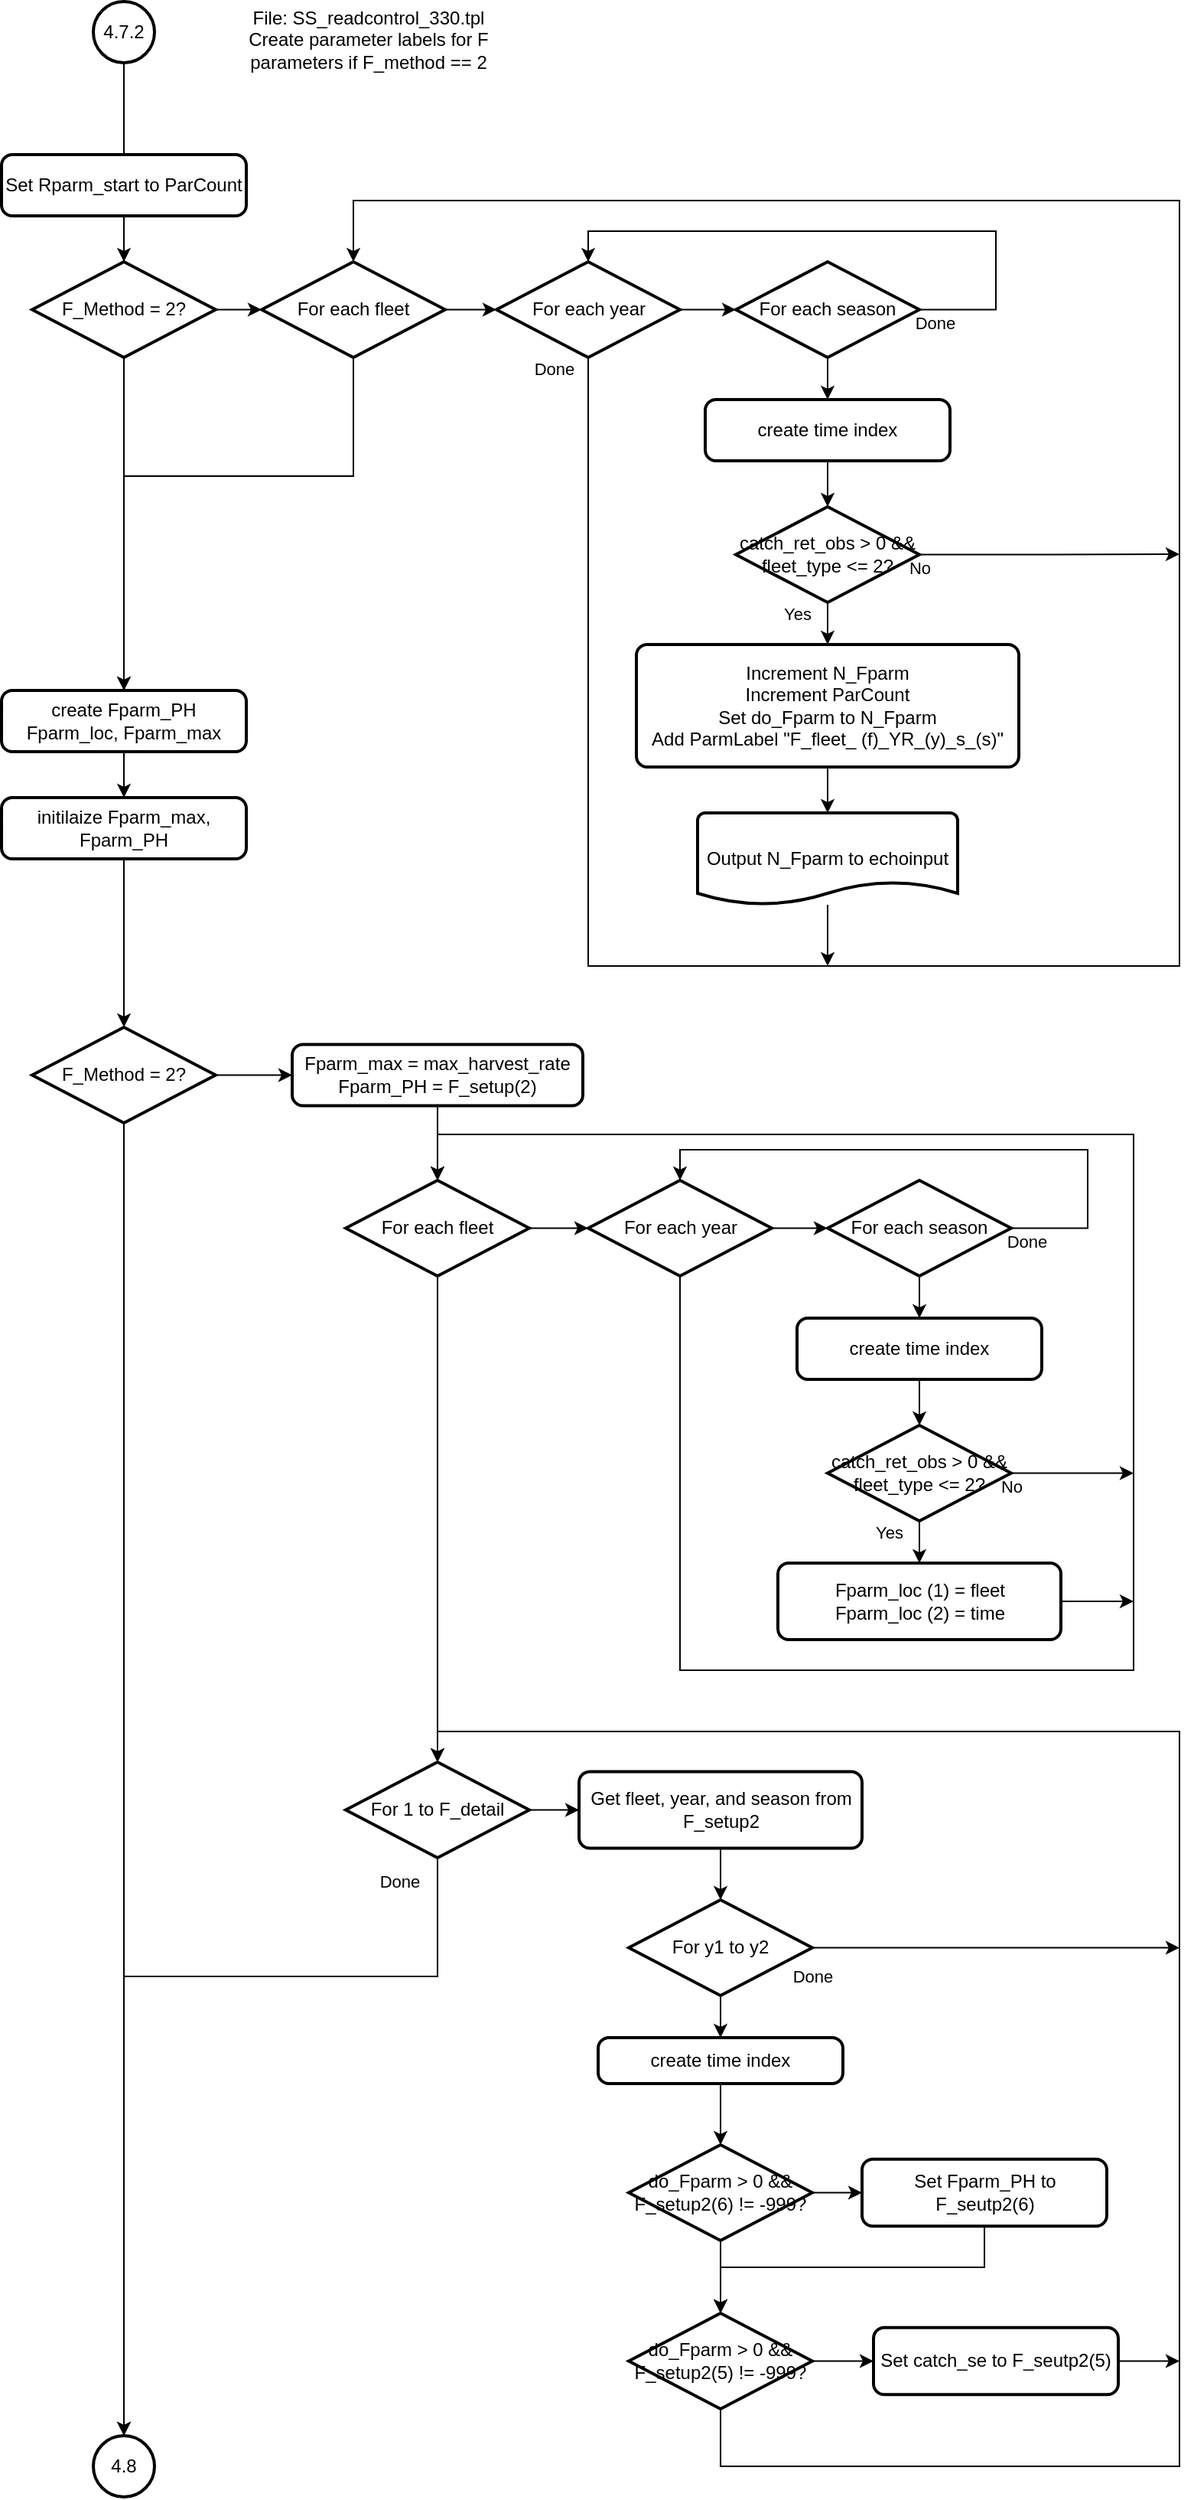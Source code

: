 <mxfile version="13.9.9" type="device"><diagram id="C5RBs43oDa-KdzZeNtuy" name="Page-1"><mxGraphModel dx="749" dy="1628" grid="1" gridSize="10" guides="1" tooltips="1" connect="1" arrows="1" fold="1" page="1" pageScale="1" pageWidth="827" pageHeight="1169" math="0" shadow="0"><root><mxCell id="WIyWlLk6GJQsqaUBKTNV-0"/><mxCell id="WIyWlLk6GJQsqaUBKTNV-1" parent="WIyWlLk6GJQsqaUBKTNV-0"/><mxCell id="l1NF9Nr6Wo9fiP8pzlbC-0" style="edgeStyle=orthogonalEdgeStyle;rounded=0;orthogonalLoop=1;jettySize=auto;html=1;" parent="WIyWlLk6GJQsqaUBKTNV-1" source="l1NF9Nr6Wo9fiP8pzlbC-1" edge="1"><mxGeometry relative="1" as="geometry"><mxPoint x="110" y="-990" as="targetPoint"/><mxPoint x="110" y="-1050" as="sourcePoint"/></mxGeometry></mxCell><mxCell id="l1NF9Nr6Wo9fiP8pzlbC-1" value="4.7.2" style="strokeWidth=2;html=1;shape=mxgraph.flowchart.start_2;whiteSpace=wrap;" parent="WIyWlLk6GJQsqaUBKTNV-1" vertex="1"><mxGeometry x="90" y="-1110" width="40" height="40" as="geometry"/></mxCell><mxCell id="l1NF9Nr6Wo9fiP8pzlbC-2" value="File: SS_readcontrol_330.tpl&lt;br&gt;Create parameter labels for F parameters if F_method == 2" style="text;html=1;strokeColor=none;fillColor=none;align=center;verticalAlign=middle;whiteSpace=wrap;rounded=0;" parent="WIyWlLk6GJQsqaUBKTNV-1" vertex="1"><mxGeometry x="160" y="-1110" width="220" height="50" as="geometry"/></mxCell><mxCell id="2nWqjREBhRb_xjwurOxw-13" value="" style="edgeStyle=orthogonalEdgeStyle;rounded=0;orthogonalLoop=1;jettySize=auto;html=1;" edge="1" parent="WIyWlLk6GJQsqaUBKTNV-1" source="l1NF9Nr6Wo9fiP8pzlbC-4" target="2nWqjREBhRb_xjwurOxw-11"><mxGeometry relative="1" as="geometry"/></mxCell><mxCell id="l1NF9Nr6Wo9fiP8pzlbC-4" value="create time index" style="rounded=1;whiteSpace=wrap;html=1;absoluteArcSize=1;arcSize=14;strokeWidth=2;" parent="WIyWlLk6GJQsqaUBKTNV-1" vertex="1"><mxGeometry x="490" y="-850" width="160" height="40" as="geometry"/></mxCell><mxCell id="2nWqjREBhRb_xjwurOxw-6" value="" style="edgeStyle=orthogonalEdgeStyle;rounded=0;orthogonalLoop=1;jettySize=auto;html=1;" edge="1" parent="WIyWlLk6GJQsqaUBKTNV-1" source="l1NF9Nr6Wo9fiP8pzlbC-9" target="2nWqjREBhRb_xjwurOxw-2"><mxGeometry relative="1" as="geometry"/></mxCell><mxCell id="2nWqjREBhRb_xjwurOxw-23" style="edgeStyle=orthogonalEdgeStyle;rounded=0;orthogonalLoop=1;jettySize=auto;html=1;" edge="1" parent="WIyWlLk6GJQsqaUBKTNV-1" source="l1NF9Nr6Wo9fiP8pzlbC-9" target="2nWqjREBhRb_xjwurOxw-24"><mxGeometry relative="1" as="geometry"><mxPoint x="110" y="-670" as="targetPoint"/><Array as="points"><mxPoint x="260" y="-800"/><mxPoint x="110" y="-800"/></Array></mxGeometry></mxCell><mxCell id="l1NF9Nr6Wo9fiP8pzlbC-9" value="For each fleet" style="strokeWidth=2;html=1;shape=mxgraph.flowchart.decision;whiteSpace=wrap;" parent="WIyWlLk6GJQsqaUBKTNV-1" vertex="1"><mxGeometry x="200" y="-940" width="120" height="62.5" as="geometry"/></mxCell><mxCell id="2nWqjREBhRb_xjwurOxw-8" value="" style="edgeStyle=orthogonalEdgeStyle;rounded=0;orthogonalLoop=1;jettySize=auto;html=1;" edge="1" parent="WIyWlLk6GJQsqaUBKTNV-1" source="2nWqjREBhRb_xjwurOxw-0" target="2nWqjREBhRb_xjwurOxw-1"><mxGeometry relative="1" as="geometry"/></mxCell><mxCell id="2nWqjREBhRb_xjwurOxw-0" value="Set Rparm_start to ParCount" style="rounded=1;whiteSpace=wrap;html=1;absoluteArcSize=1;arcSize=14;strokeWidth=2;" vertex="1" parent="WIyWlLk6GJQsqaUBKTNV-1"><mxGeometry x="30" y="-1010" width="160" height="40" as="geometry"/></mxCell><mxCell id="2nWqjREBhRb_xjwurOxw-7" value="" style="edgeStyle=orthogonalEdgeStyle;rounded=0;orthogonalLoop=1;jettySize=auto;html=1;" edge="1" parent="WIyWlLk6GJQsqaUBKTNV-1" source="2nWqjREBhRb_xjwurOxw-1" target="l1NF9Nr6Wo9fiP8pzlbC-9"><mxGeometry relative="1" as="geometry"/></mxCell><mxCell id="2nWqjREBhRb_xjwurOxw-18" style="edgeStyle=orthogonalEdgeStyle;rounded=0;orthogonalLoop=1;jettySize=auto;html=1;" edge="1" parent="WIyWlLk6GJQsqaUBKTNV-1" source="2nWqjREBhRb_xjwurOxw-1" target="2nWqjREBhRb_xjwurOxw-24"><mxGeometry relative="1" as="geometry"><mxPoint x="110" y="-584" as="targetPoint"/></mxGeometry></mxCell><mxCell id="2nWqjREBhRb_xjwurOxw-1" value="F_Method = 2?" style="strokeWidth=2;html=1;shape=mxgraph.flowchart.decision;whiteSpace=wrap;" vertex="1" parent="WIyWlLk6GJQsqaUBKTNV-1"><mxGeometry x="50" y="-940" width="120" height="62.5" as="geometry"/></mxCell><mxCell id="2nWqjREBhRb_xjwurOxw-5" value="" style="edgeStyle=orthogonalEdgeStyle;rounded=0;orthogonalLoop=1;jettySize=auto;html=1;" edge="1" parent="WIyWlLk6GJQsqaUBKTNV-1" source="2nWqjREBhRb_xjwurOxw-2" target="2nWqjREBhRb_xjwurOxw-3"><mxGeometry relative="1" as="geometry"/></mxCell><mxCell id="2nWqjREBhRb_xjwurOxw-10" value="Done" style="edgeStyle=orthogonalEdgeStyle;rounded=0;orthogonalLoop=1;jettySize=auto;html=1;entryX=0.5;entryY=0;entryDx=0;entryDy=0;entryPerimeter=0;" edge="1" parent="WIyWlLk6GJQsqaUBKTNV-1" source="2nWqjREBhRb_xjwurOxw-2" target="l1NF9Nr6Wo9fiP8pzlbC-9"><mxGeometry x="-0.992" y="-23" relative="1" as="geometry"><Array as="points"><mxPoint x="414" y="-480"/><mxPoint x="800" y="-480"/><mxPoint x="800" y="-980"/><mxPoint x="260" y="-980"/></Array><mxPoint as="offset"/></mxGeometry></mxCell><mxCell id="2nWqjREBhRb_xjwurOxw-2" value="For each year" style="strokeWidth=2;html=1;shape=mxgraph.flowchart.decision;whiteSpace=wrap;" vertex="1" parent="WIyWlLk6GJQsqaUBKTNV-1"><mxGeometry x="353.5" y="-940" width="120" height="62.5" as="geometry"/></mxCell><mxCell id="2nWqjREBhRb_xjwurOxw-4" value="" style="edgeStyle=orthogonalEdgeStyle;rounded=0;orthogonalLoop=1;jettySize=auto;html=1;" edge="1" parent="WIyWlLk6GJQsqaUBKTNV-1" source="2nWqjREBhRb_xjwurOxw-3" target="l1NF9Nr6Wo9fiP8pzlbC-4"><mxGeometry relative="1" as="geometry"/></mxCell><mxCell id="2nWqjREBhRb_xjwurOxw-9" value="Done" style="edgeStyle=orthogonalEdgeStyle;rounded=0;orthogonalLoop=1;jettySize=auto;html=1;entryX=0.5;entryY=0;entryDx=0;entryDy=0;entryPerimeter=0;" edge="1" parent="WIyWlLk6GJQsqaUBKTNV-1" source="2nWqjREBhRb_xjwurOxw-3" target="2nWqjREBhRb_xjwurOxw-2"><mxGeometry x="-0.948" y="-9" relative="1" as="geometry"><Array as="points"><mxPoint x="680" y="-909"/><mxPoint x="680" y="-960"/><mxPoint x="414" y="-960"/></Array><mxPoint as="offset"/></mxGeometry></mxCell><mxCell id="2nWqjREBhRb_xjwurOxw-3" value="For each season" style="strokeWidth=2;html=1;shape=mxgraph.flowchart.decision;whiteSpace=wrap;" vertex="1" parent="WIyWlLk6GJQsqaUBKTNV-1"><mxGeometry x="510" y="-940" width="120" height="62.5" as="geometry"/></mxCell><mxCell id="2nWqjREBhRb_xjwurOxw-14" value="Yes" style="edgeStyle=orthogonalEdgeStyle;rounded=0;orthogonalLoop=1;jettySize=auto;html=1;" edge="1" parent="WIyWlLk6GJQsqaUBKTNV-1" source="2nWqjREBhRb_xjwurOxw-11" target="2nWqjREBhRb_xjwurOxw-12"><mxGeometry x="0.238" y="-20" relative="1" as="geometry"><mxPoint as="offset"/></mxGeometry></mxCell><mxCell id="2nWqjREBhRb_xjwurOxw-16" value="No" style="edgeStyle=orthogonalEdgeStyle;rounded=0;orthogonalLoop=1;jettySize=auto;html=1;" edge="1" parent="WIyWlLk6GJQsqaUBKTNV-1" source="2nWqjREBhRb_xjwurOxw-11"><mxGeometry x="-1" y="-9" relative="1" as="geometry"><mxPoint x="800" y="-749" as="targetPoint"/><mxPoint as="offset"/></mxGeometry></mxCell><mxCell id="2nWqjREBhRb_xjwurOxw-11" value="catch_ret_obs &amp;gt; 0 &amp;amp;&amp;amp;&lt;br&gt;fleet_type &amp;lt;= 2?" style="strokeWidth=2;html=1;shape=mxgraph.flowchart.decision;whiteSpace=wrap;" vertex="1" parent="WIyWlLk6GJQsqaUBKTNV-1"><mxGeometry x="510" y="-780" width="120" height="62.5" as="geometry"/></mxCell><mxCell id="2nWqjREBhRb_xjwurOxw-20" value="" style="edgeStyle=orthogonalEdgeStyle;rounded=0;orthogonalLoop=1;jettySize=auto;html=1;" edge="1" parent="WIyWlLk6GJQsqaUBKTNV-1" source="2nWqjREBhRb_xjwurOxw-12" target="2nWqjREBhRb_xjwurOxw-19"><mxGeometry relative="1" as="geometry"/></mxCell><mxCell id="2nWqjREBhRb_xjwurOxw-12" value="Increment N_Fparm&lt;br&gt;Increment ParCount&lt;br&gt;Set do_Fparm to N_Fparm&lt;br&gt;Add ParmLabel &quot;F_fleet_ (f)_YR_(y)_s_(s)&quot;" style="rounded=1;whiteSpace=wrap;html=1;absoluteArcSize=1;arcSize=14;strokeWidth=2;" vertex="1" parent="WIyWlLk6GJQsqaUBKTNV-1"><mxGeometry x="445" y="-690" width="250" height="80" as="geometry"/></mxCell><mxCell id="2nWqjREBhRb_xjwurOxw-21" style="edgeStyle=orthogonalEdgeStyle;rounded=0;orthogonalLoop=1;jettySize=auto;html=1;" edge="1" parent="WIyWlLk6GJQsqaUBKTNV-1" source="2nWqjREBhRb_xjwurOxw-19"><mxGeometry relative="1" as="geometry"><mxPoint x="570" y="-480" as="targetPoint"/></mxGeometry></mxCell><mxCell id="2nWqjREBhRb_xjwurOxw-19" value="Output N_Fparm to echoinput" style="strokeWidth=2;html=1;shape=mxgraph.flowchart.document2;whiteSpace=wrap;size=0.25;" vertex="1" parent="WIyWlLk6GJQsqaUBKTNV-1"><mxGeometry x="485" y="-580" width="170" height="60" as="geometry"/></mxCell><mxCell id="2nWqjREBhRb_xjwurOxw-27" value="" style="edgeStyle=orthogonalEdgeStyle;rounded=0;orthogonalLoop=1;jettySize=auto;html=1;" edge="1" parent="WIyWlLk6GJQsqaUBKTNV-1" source="2nWqjREBhRb_xjwurOxw-24" target="2nWqjREBhRb_xjwurOxw-26"><mxGeometry relative="1" as="geometry"/></mxCell><mxCell id="2nWqjREBhRb_xjwurOxw-24" value="create Fparm_PH&lt;br&gt;Fparm_loc, Fparm_max" style="rounded=1;whiteSpace=wrap;html=1;absoluteArcSize=1;arcSize=14;strokeWidth=2;" vertex="1" parent="WIyWlLk6GJQsqaUBKTNV-1"><mxGeometry x="30" y="-660" width="160" height="40" as="geometry"/></mxCell><mxCell id="2nWqjREBhRb_xjwurOxw-29" style="edgeStyle=orthogonalEdgeStyle;rounded=0;orthogonalLoop=1;jettySize=auto;html=1;" edge="1" parent="WIyWlLk6GJQsqaUBKTNV-1" source="2nWqjREBhRb_xjwurOxw-26" target="2nWqjREBhRb_xjwurOxw-28"><mxGeometry relative="1" as="geometry"/></mxCell><mxCell id="2nWqjREBhRb_xjwurOxw-26" value="initilaize Fparm_max, Fparm_PH" style="rounded=1;whiteSpace=wrap;html=1;absoluteArcSize=1;arcSize=14;strokeWidth=2;" vertex="1" parent="WIyWlLk6GJQsqaUBKTNV-1"><mxGeometry x="30" y="-590" width="160" height="40" as="geometry"/></mxCell><mxCell id="2nWqjREBhRb_xjwurOxw-41" value="" style="edgeStyle=orthogonalEdgeStyle;rounded=0;orthogonalLoop=1;jettySize=auto;html=1;" edge="1" parent="WIyWlLk6GJQsqaUBKTNV-1" source="2nWqjREBhRb_xjwurOxw-28" target="2nWqjREBhRb_xjwurOxw-30"><mxGeometry relative="1" as="geometry"/></mxCell><mxCell id="2nWqjREBhRb_xjwurOxw-73" style="edgeStyle=orthogonalEdgeStyle;rounded=0;orthogonalLoop=1;jettySize=auto;html=1;" edge="1" parent="WIyWlLk6GJQsqaUBKTNV-1" source="2nWqjREBhRb_xjwurOxw-28" target="2nWqjREBhRb_xjwurOxw-72"><mxGeometry relative="1" as="geometry"/></mxCell><mxCell id="2nWqjREBhRb_xjwurOxw-28" value="F_Method = 2?" style="strokeWidth=2;html=1;shape=mxgraph.flowchart.decision;whiteSpace=wrap;" vertex="1" parent="WIyWlLk6GJQsqaUBKTNV-1"><mxGeometry x="50" y="-440" width="120" height="62.5" as="geometry"/></mxCell><mxCell id="2nWqjREBhRb_xjwurOxw-40" value="" style="edgeStyle=orthogonalEdgeStyle;rounded=0;orthogonalLoop=1;jettySize=auto;html=1;" edge="1" parent="WIyWlLk6GJQsqaUBKTNV-1" source="2nWqjREBhRb_xjwurOxw-30" target="2nWqjREBhRb_xjwurOxw-39"><mxGeometry relative="1" as="geometry"/></mxCell><mxCell id="2nWqjREBhRb_xjwurOxw-30" value="Fparm_max = max_harvest_rate&lt;br&gt;Fparm_PH = F_setup(2)" style="rounded=1;whiteSpace=wrap;html=1;absoluteArcSize=1;arcSize=14;strokeWidth=2;" vertex="1" parent="WIyWlLk6GJQsqaUBKTNV-1"><mxGeometry x="220" y="-428.75" width="190" height="40" as="geometry"/></mxCell><mxCell id="2nWqjREBhRb_xjwurOxw-31" value="" style="edgeStyle=orthogonalEdgeStyle;rounded=0;orthogonalLoop=1;jettySize=auto;html=1;" edge="1" source="2nWqjREBhRb_xjwurOxw-32" parent="WIyWlLk6GJQsqaUBKTNV-1"><mxGeometry relative="1" as="geometry"><mxPoint x="630.029" y="-180" as="targetPoint"/></mxGeometry></mxCell><mxCell id="2nWqjREBhRb_xjwurOxw-32" value="create time index" style="rounded=1;whiteSpace=wrap;html=1;absoluteArcSize=1;arcSize=14;strokeWidth=2;" vertex="1" parent="WIyWlLk6GJQsqaUBKTNV-1"><mxGeometry x="550" y="-250" width="160" height="40" as="geometry"/></mxCell><mxCell id="2nWqjREBhRb_xjwurOxw-33" value="" style="edgeStyle=orthogonalEdgeStyle;rounded=0;orthogonalLoop=1;jettySize=auto;html=1;" edge="1" source="2nWqjREBhRb_xjwurOxw-39" target="2nWqjREBhRb_xjwurOxw-35" parent="WIyWlLk6GJQsqaUBKTNV-1"><mxGeometry relative="1" as="geometry"/></mxCell><mxCell id="2nWqjREBhRb_xjwurOxw-34" value="" style="edgeStyle=orthogonalEdgeStyle;rounded=0;orthogonalLoop=1;jettySize=auto;html=1;" edge="1" source="2nWqjREBhRb_xjwurOxw-35" target="2nWqjREBhRb_xjwurOxw-38" parent="WIyWlLk6GJQsqaUBKTNV-1"><mxGeometry relative="1" as="geometry"/></mxCell><mxCell id="2nWqjREBhRb_xjwurOxw-45" style="edgeStyle=orthogonalEdgeStyle;rounded=0;orthogonalLoop=1;jettySize=auto;html=1;exitX=0.5;exitY=1;exitDx=0;exitDy=0;exitPerimeter=0;" edge="1" parent="WIyWlLk6GJQsqaUBKTNV-1" source="2nWqjREBhRb_xjwurOxw-35" target="2nWqjREBhRb_xjwurOxw-39"><mxGeometry relative="1" as="geometry"><mxPoint x="473.286" y="-220" as="targetPoint"/><Array as="points"><mxPoint x="473" y="-20"/><mxPoint x="770" y="-20"/><mxPoint x="770" y="-370"/><mxPoint x="315" y="-370"/></Array></mxGeometry></mxCell><mxCell id="2nWqjREBhRb_xjwurOxw-35" value="For each year" style="strokeWidth=2;html=1;shape=mxgraph.flowchart.decision;whiteSpace=wrap;" vertex="1" parent="WIyWlLk6GJQsqaUBKTNV-1"><mxGeometry x="413.5" y="-340" width="120" height="62.5" as="geometry"/></mxCell><mxCell id="2nWqjREBhRb_xjwurOxw-36" value="" style="edgeStyle=orthogonalEdgeStyle;rounded=0;orthogonalLoop=1;jettySize=auto;html=1;" edge="1" source="2nWqjREBhRb_xjwurOxw-38" target="2nWqjREBhRb_xjwurOxw-32" parent="WIyWlLk6GJQsqaUBKTNV-1"><mxGeometry relative="1" as="geometry"/></mxCell><mxCell id="2nWqjREBhRb_xjwurOxw-37" value="Done" style="edgeStyle=orthogonalEdgeStyle;rounded=0;orthogonalLoop=1;jettySize=auto;html=1;entryX=0.5;entryY=0;entryDx=0;entryDy=0;entryPerimeter=0;" edge="1" source="2nWqjREBhRb_xjwurOxw-38" target="2nWqjREBhRb_xjwurOxw-35" parent="WIyWlLk6GJQsqaUBKTNV-1"><mxGeometry x="-0.948" y="-9" relative="1" as="geometry"><Array as="points"><mxPoint x="740" y="-309"/><mxPoint x="740" y="-360"/><mxPoint x="474" y="-360"/></Array><mxPoint as="offset"/></mxGeometry></mxCell><mxCell id="2nWqjREBhRb_xjwurOxw-38" value="For each season" style="strokeWidth=2;html=1;shape=mxgraph.flowchart.decision;whiteSpace=wrap;" vertex="1" parent="WIyWlLk6GJQsqaUBKTNV-1"><mxGeometry x="570" y="-340" width="120" height="62.5" as="geometry"/></mxCell><mxCell id="2nWqjREBhRb_xjwurOxw-49" style="edgeStyle=orthogonalEdgeStyle;rounded=0;orthogonalLoop=1;jettySize=auto;html=1;" edge="1" parent="WIyWlLk6GJQsqaUBKTNV-1" source="2nWqjREBhRb_xjwurOxw-39"><mxGeometry relative="1" as="geometry"><mxPoint x="315" y="40" as="targetPoint"/></mxGeometry></mxCell><mxCell id="2nWqjREBhRb_xjwurOxw-39" value="For each fleet" style="strokeWidth=2;html=1;shape=mxgraph.flowchart.decision;whiteSpace=wrap;" vertex="1" parent="WIyWlLk6GJQsqaUBKTNV-1"><mxGeometry x="255" y="-340" width="120" height="62.5" as="geometry"/></mxCell><mxCell id="2nWqjREBhRb_xjwurOxw-42" value="Yes" style="edgeStyle=orthogonalEdgeStyle;rounded=0;orthogonalLoop=1;jettySize=auto;html=1;" edge="1" source="2nWqjREBhRb_xjwurOxw-43" target="2nWqjREBhRb_xjwurOxw-44" parent="WIyWlLk6GJQsqaUBKTNV-1"><mxGeometry x="0.238" y="-20" relative="1" as="geometry"><mxPoint as="offset"/></mxGeometry></mxCell><mxCell id="2nWqjREBhRb_xjwurOxw-47" value="No" style="edgeStyle=orthogonalEdgeStyle;rounded=0;orthogonalLoop=1;jettySize=auto;html=1;" edge="1" parent="WIyWlLk6GJQsqaUBKTNV-1" source="2nWqjREBhRb_xjwurOxw-43"><mxGeometry x="-1" y="-9" relative="1" as="geometry"><mxPoint x="770.0" y="-148.75" as="targetPoint"/><mxPoint as="offset"/></mxGeometry></mxCell><mxCell id="2nWqjREBhRb_xjwurOxw-43" value="catch_ret_obs &amp;gt; 0 &amp;amp;&amp;amp;&lt;br&gt;fleet_type &amp;lt;= 2?" style="strokeWidth=2;html=1;shape=mxgraph.flowchart.decision;whiteSpace=wrap;" vertex="1" parent="WIyWlLk6GJQsqaUBKTNV-1"><mxGeometry x="570" y="-180" width="120" height="62.5" as="geometry"/></mxCell><mxCell id="2nWqjREBhRb_xjwurOxw-46" style="edgeStyle=orthogonalEdgeStyle;rounded=0;orthogonalLoop=1;jettySize=auto;html=1;" edge="1" parent="WIyWlLk6GJQsqaUBKTNV-1" source="2nWqjREBhRb_xjwurOxw-44"><mxGeometry relative="1" as="geometry"><mxPoint x="770.0" y="-65" as="targetPoint"/></mxGeometry></mxCell><mxCell id="2nWqjREBhRb_xjwurOxw-44" value="Fparm_loc (1) = fleet&lt;br&gt;Fparm_loc (2) = time" style="rounded=1;whiteSpace=wrap;html=1;absoluteArcSize=1;arcSize=14;strokeWidth=2;" vertex="1" parent="WIyWlLk6GJQsqaUBKTNV-1"><mxGeometry x="537.5" y="-90" width="185" height="50" as="geometry"/></mxCell><mxCell id="2nWqjREBhRb_xjwurOxw-53" value="" style="edgeStyle=orthogonalEdgeStyle;rounded=0;orthogonalLoop=1;jettySize=auto;html=1;" edge="1" parent="WIyWlLk6GJQsqaUBKTNV-1" source="2nWqjREBhRb_xjwurOxw-50" target="2nWqjREBhRb_xjwurOxw-52"><mxGeometry relative="1" as="geometry"/></mxCell><mxCell id="2nWqjREBhRb_xjwurOxw-57" value="Done" style="edgeStyle=orthogonalEdgeStyle;rounded=0;orthogonalLoop=1;jettySize=auto;html=1;" edge="1" parent="WIyWlLk6GJQsqaUBKTNV-1" source="2nWqjREBhRb_xjwurOxw-50" target="2nWqjREBhRb_xjwurOxw-72"><mxGeometry x="-0.947" y="-25" relative="1" as="geometry"><mxPoint x="270" y="340" as="targetPoint"/><Array as="points"><mxPoint x="315" y="180"/><mxPoint x="110" y="180"/></Array><mxPoint as="offset"/></mxGeometry></mxCell><mxCell id="2nWqjREBhRb_xjwurOxw-50" value="For 1 to F_detail" style="strokeWidth=2;html=1;shape=mxgraph.flowchart.decision;whiteSpace=wrap;" vertex="1" parent="WIyWlLk6GJQsqaUBKTNV-1"><mxGeometry x="255" y="40" width="120" height="62.5" as="geometry"/></mxCell><mxCell id="2nWqjREBhRb_xjwurOxw-67" value="" style="edgeStyle=orthogonalEdgeStyle;rounded=0;orthogonalLoop=1;jettySize=auto;html=1;" edge="1" parent="WIyWlLk6GJQsqaUBKTNV-1" source="2nWqjREBhRb_xjwurOxw-52" target="2nWqjREBhRb_xjwurOxw-56"><mxGeometry relative="1" as="geometry"/></mxCell><mxCell id="2nWqjREBhRb_xjwurOxw-52" value="Get fleet, year, and season from F_setup2" style="rounded=1;whiteSpace=wrap;html=1;absoluteArcSize=1;arcSize=14;strokeWidth=2;" vertex="1" parent="WIyWlLk6GJQsqaUBKTNV-1"><mxGeometry x="407.5" y="46.25" width="185" height="50" as="geometry"/></mxCell><mxCell id="2nWqjREBhRb_xjwurOxw-64" value="" style="edgeStyle=orthogonalEdgeStyle;rounded=0;orthogonalLoop=1;jettySize=auto;html=1;" edge="1" parent="WIyWlLk6GJQsqaUBKTNV-1" source="2nWqjREBhRb_xjwurOxw-55" target="2nWqjREBhRb_xjwurOxw-58"><mxGeometry relative="1" as="geometry"/></mxCell><mxCell id="2nWqjREBhRb_xjwurOxw-55" value="create time index" style="rounded=1;whiteSpace=wrap;html=1;absoluteArcSize=1;arcSize=14;strokeWidth=2;" vertex="1" parent="WIyWlLk6GJQsqaUBKTNV-1"><mxGeometry x="420" y="220" width="160" height="30" as="geometry"/></mxCell><mxCell id="2nWqjREBhRb_xjwurOxw-68" value="" style="edgeStyle=orthogonalEdgeStyle;rounded=0;orthogonalLoop=1;jettySize=auto;html=1;" edge="1" parent="WIyWlLk6GJQsqaUBKTNV-1" source="2nWqjREBhRb_xjwurOxw-56" target="2nWqjREBhRb_xjwurOxw-55"><mxGeometry relative="1" as="geometry"><mxPoint x="730" y="180" as="targetPoint"/></mxGeometry></mxCell><mxCell id="2nWqjREBhRb_xjwurOxw-71" value="Done" style="edgeStyle=orthogonalEdgeStyle;rounded=0;orthogonalLoop=1;jettySize=auto;html=1;" edge="1" parent="WIyWlLk6GJQsqaUBKTNV-1" source="2nWqjREBhRb_xjwurOxw-56"><mxGeometry x="-1" y="-19" relative="1" as="geometry"><mxPoint x="800.0" y="161.25" as="targetPoint"/><mxPoint as="offset"/></mxGeometry></mxCell><mxCell id="2nWqjREBhRb_xjwurOxw-56" value="For y1 to y2" style="strokeWidth=2;html=1;shape=mxgraph.flowchart.decision;whiteSpace=wrap;" vertex="1" parent="WIyWlLk6GJQsqaUBKTNV-1"><mxGeometry x="440" y="130" width="120" height="62.5" as="geometry"/></mxCell><mxCell id="2nWqjREBhRb_xjwurOxw-63" value="" style="edgeStyle=orthogonalEdgeStyle;rounded=0;orthogonalLoop=1;jettySize=auto;html=1;" edge="1" parent="WIyWlLk6GJQsqaUBKTNV-1" source="2nWqjREBhRb_xjwurOxw-58" target="2nWqjREBhRb_xjwurOxw-60"><mxGeometry relative="1" as="geometry"/></mxCell><mxCell id="2nWqjREBhRb_xjwurOxw-65" value="" style="edgeStyle=orthogonalEdgeStyle;rounded=0;orthogonalLoop=1;jettySize=auto;html=1;" edge="1" parent="WIyWlLk6GJQsqaUBKTNV-1" source="2nWqjREBhRb_xjwurOxw-58" target="2nWqjREBhRb_xjwurOxw-59"><mxGeometry relative="1" as="geometry"/></mxCell><mxCell id="2nWqjREBhRb_xjwurOxw-58" value="do_Fparm &amp;gt; 0 &amp;amp;&amp;amp;&lt;br&gt;F_setup2(6) != -999?" style="strokeWidth=2;html=1;shape=mxgraph.flowchart.decision;whiteSpace=wrap;" vertex="1" parent="WIyWlLk6GJQsqaUBKTNV-1"><mxGeometry x="440" y="290" width="120" height="62.5" as="geometry"/></mxCell><mxCell id="2nWqjREBhRb_xjwurOxw-62" value="" style="edgeStyle=orthogonalEdgeStyle;rounded=0;orthogonalLoop=1;jettySize=auto;html=1;" edge="1" parent="WIyWlLk6GJQsqaUBKTNV-1" source="2nWqjREBhRb_xjwurOxw-59" target="2nWqjREBhRb_xjwurOxw-61"><mxGeometry relative="1" as="geometry"/></mxCell><mxCell id="2nWqjREBhRb_xjwurOxw-69" style="edgeStyle=orthogonalEdgeStyle;rounded=0;orthogonalLoop=1;jettySize=auto;html=1;entryX=0.5;entryY=0;entryDx=0;entryDy=0;entryPerimeter=0;" edge="1" parent="WIyWlLk6GJQsqaUBKTNV-1" source="2nWqjREBhRb_xjwurOxw-59" target="2nWqjREBhRb_xjwurOxw-50"><mxGeometry relative="1" as="geometry"><Array as="points"><mxPoint x="500" y="500"/><mxPoint x="800" y="500"/><mxPoint x="800" y="20"/><mxPoint x="315" y="20"/></Array></mxGeometry></mxCell><mxCell id="2nWqjREBhRb_xjwurOxw-59" value="do_Fparm &amp;gt; 0 &amp;amp;&amp;amp;&lt;br&gt;F_setup2(5) != -999?" style="strokeWidth=2;html=1;shape=mxgraph.flowchart.decision;whiteSpace=wrap;" vertex="1" parent="WIyWlLk6GJQsqaUBKTNV-1"><mxGeometry x="440" y="400" width="120" height="62.5" as="geometry"/></mxCell><mxCell id="2nWqjREBhRb_xjwurOxw-66" style="edgeStyle=orthogonalEdgeStyle;rounded=0;orthogonalLoop=1;jettySize=auto;html=1;" edge="1" parent="WIyWlLk6GJQsqaUBKTNV-1" source="2nWqjREBhRb_xjwurOxw-60" target="2nWqjREBhRb_xjwurOxw-59"><mxGeometry relative="1" as="geometry"><Array as="points"><mxPoint x="673" y="370"/><mxPoint x="500" y="370"/></Array></mxGeometry></mxCell><mxCell id="2nWqjREBhRb_xjwurOxw-60" value="Set Fparm_PH to F_seutp2(6)" style="rounded=1;whiteSpace=wrap;html=1;absoluteArcSize=1;arcSize=14;strokeWidth=2;" vertex="1" parent="WIyWlLk6GJQsqaUBKTNV-1"><mxGeometry x="592.5" y="299.38" width="160" height="43.75" as="geometry"/></mxCell><mxCell id="2nWqjREBhRb_xjwurOxw-70" style="edgeStyle=orthogonalEdgeStyle;rounded=0;orthogonalLoop=1;jettySize=auto;html=1;" edge="1" parent="WIyWlLk6GJQsqaUBKTNV-1" source="2nWqjREBhRb_xjwurOxw-61"><mxGeometry relative="1" as="geometry"><mxPoint x="800.0" y="431.245" as="targetPoint"/></mxGeometry></mxCell><mxCell id="2nWqjREBhRb_xjwurOxw-61" value="Set catch_se to F_seutp2(5)" style="rounded=1;whiteSpace=wrap;html=1;absoluteArcSize=1;arcSize=14;strokeWidth=2;" vertex="1" parent="WIyWlLk6GJQsqaUBKTNV-1"><mxGeometry x="600" y="409.37" width="160" height="43.75" as="geometry"/></mxCell><mxCell id="2nWqjREBhRb_xjwurOxw-72" value="4.8" style="strokeWidth=2;html=1;shape=mxgraph.flowchart.start_2;whiteSpace=wrap;" vertex="1" parent="WIyWlLk6GJQsqaUBKTNV-1"><mxGeometry x="90" y="480" width="40" height="40" as="geometry"/></mxCell></root></mxGraphModel></diagram></mxfile>